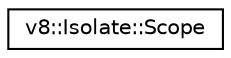 digraph "Graphical Class Hierarchy"
{
  edge [fontname="Helvetica",fontsize="10",labelfontname="Helvetica",labelfontsize="10"];
  node [fontname="Helvetica",fontsize="10",shape=record];
  rankdir="LR";
  Node1 [label="v8::Isolate::Scope",height=0.2,width=0.4,color="black", fillcolor="white", style="filled",URL="$classv8_1_1Isolate_1_1Scope.html"];
}
